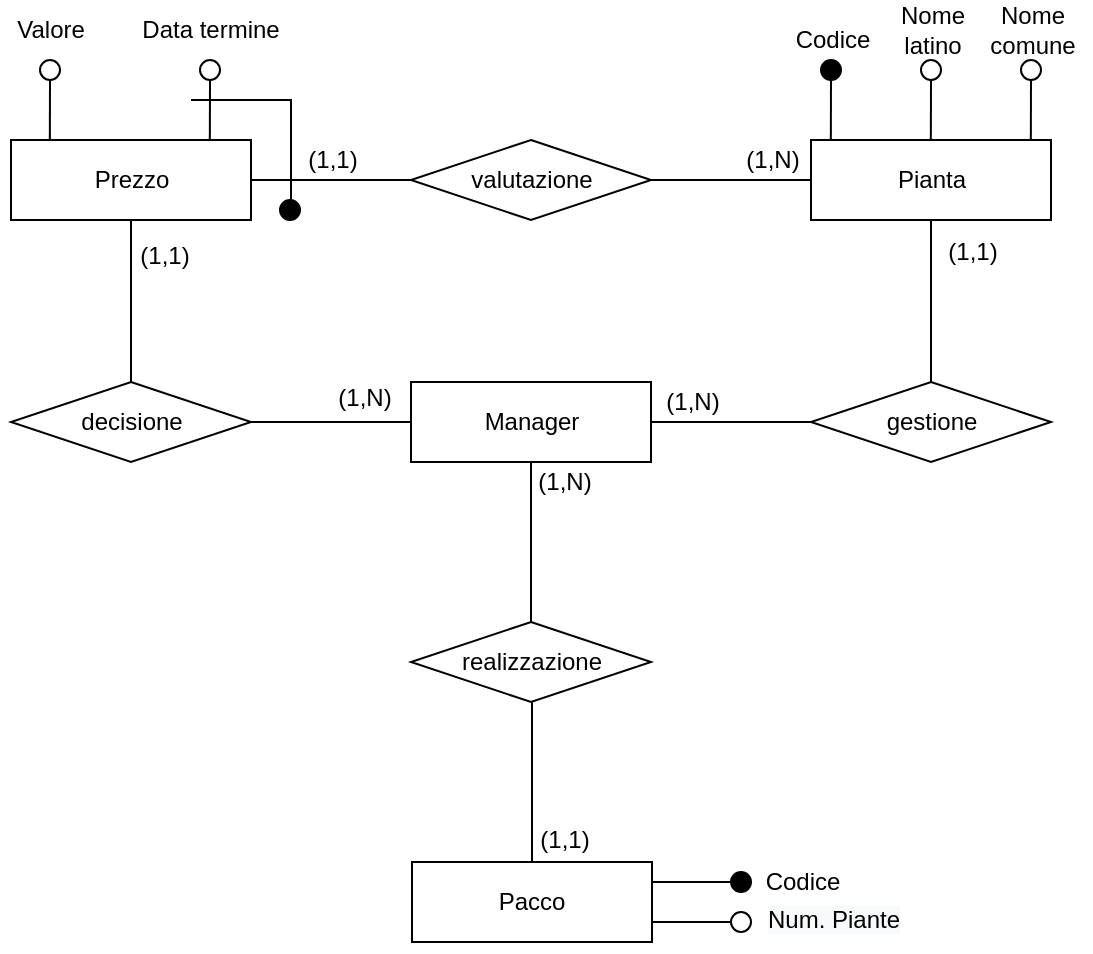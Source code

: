 <mxfile version="16.6.4" type="github">
  <diagram id="y3QiWWvVLMp9Rzac0zrA" name="Page-1">
    <mxGraphModel dx="1038" dy="547" grid="1" gridSize="10" guides="1" tooltips="1" connect="1" arrows="1" fold="1" page="1" pageScale="1" pageWidth="1169" pageHeight="827" math="0" shadow="0">
      <root>
        <mxCell id="0" />
        <mxCell id="1" parent="0" />
        <mxCell id="xCrdhjZaUTvb06V7xQC9-1" value="Pianta" style="rounded=0;whiteSpace=wrap;html=1;strokeWidth=1;perimeterSpacing=0;" vertex="1" parent="1">
          <mxGeometry x="679.5" y="119" width="120" height="40" as="geometry" />
        </mxCell>
        <mxCell id="xCrdhjZaUTvb06V7xQC9-2" value="" style="endArrow=none;html=1;rounded=0;fillColor=#000000;entryX=0.166;entryY=0;entryDx=0;entryDy=0;entryPerimeter=0;exitX=0.5;exitY=1;exitDx=0;exitDy=0;" edge="1" parent="1" source="xCrdhjZaUTvb06V7xQC9-3">
          <mxGeometry width="50" height="50" relative="1" as="geometry">
            <mxPoint x="689.5" y="99" as="sourcePoint" />
            <mxPoint x="689.42" y="119" as="targetPoint" />
          </mxGeometry>
        </mxCell>
        <mxCell id="xCrdhjZaUTvb06V7xQC9-3" value="" style="ellipse;whiteSpace=wrap;html=1;aspect=fixed;strokeWidth=1;fillColor=#000000;" vertex="1" parent="1">
          <mxGeometry x="684.5" y="79" width="10" height="10" as="geometry" />
        </mxCell>
        <mxCell id="xCrdhjZaUTvb06V7xQC9-4" value="Codice" style="text;html=1;align=center;verticalAlign=middle;resizable=0;points=[];autosize=1;strokeColor=none;fillColor=none;" vertex="1" parent="1">
          <mxGeometry x="664.5" y="59" width="50" height="20" as="geometry" />
        </mxCell>
        <mxCell id="xCrdhjZaUTvb06V7xQC9-5" value="" style="endArrow=none;html=1;rounded=0;fillColor=#000000;entryX=0.166;entryY=0;entryDx=0;entryDy=0;entryPerimeter=0;exitX=0.5;exitY=1;exitDx=0;exitDy=0;" edge="1" parent="1" source="xCrdhjZaUTvb06V7xQC9-6">
          <mxGeometry width="50" height="50" relative="1" as="geometry">
            <mxPoint x="739.5" y="99" as="sourcePoint" />
            <mxPoint x="739.42" y="119" as="targetPoint" />
          </mxGeometry>
        </mxCell>
        <mxCell id="xCrdhjZaUTvb06V7xQC9-6" value="" style="ellipse;whiteSpace=wrap;html=1;aspect=fixed;strokeWidth=1;fillColor=none;" vertex="1" parent="1">
          <mxGeometry x="734.5" y="79" width="10" height="10" as="geometry" />
        </mxCell>
        <mxCell id="xCrdhjZaUTvb06V7xQC9-7" value="Nome &lt;br&gt;latino" style="text;html=1;align=center;verticalAlign=middle;resizable=0;points=[];autosize=1;strokeColor=none;fillColor=none;" vertex="1" parent="1">
          <mxGeometry x="714.5" y="49" width="50" height="30" as="geometry" />
        </mxCell>
        <mxCell id="xCrdhjZaUTvb06V7xQC9-8" value="" style="endArrow=none;html=1;rounded=0;fillColor=#000000;entryX=0.166;entryY=0;entryDx=0;entryDy=0;entryPerimeter=0;exitX=0.5;exitY=1;exitDx=0;exitDy=0;" edge="1" parent="1" source="xCrdhjZaUTvb06V7xQC9-9">
          <mxGeometry width="50" height="50" relative="1" as="geometry">
            <mxPoint x="789.5" y="99" as="sourcePoint" />
            <mxPoint x="789.42" y="119" as="targetPoint" />
          </mxGeometry>
        </mxCell>
        <mxCell id="xCrdhjZaUTvb06V7xQC9-9" value="" style="ellipse;whiteSpace=wrap;html=1;aspect=fixed;strokeWidth=1;fillColor=none;" vertex="1" parent="1">
          <mxGeometry x="784.5" y="79" width="10" height="10" as="geometry" />
        </mxCell>
        <mxCell id="xCrdhjZaUTvb06V7xQC9-10" value="Nome &lt;br&gt;comune" style="text;html=1;align=center;verticalAlign=middle;resizable=0;points=[];autosize=1;strokeColor=none;fillColor=none;" vertex="1" parent="1">
          <mxGeometry x="759.5" y="49" width="60" height="30" as="geometry" />
        </mxCell>
        <mxCell id="xCrdhjZaUTvb06V7xQC9-11" value="Prezzo" style="rounded=0;whiteSpace=wrap;html=1;strokeWidth=1;perimeterSpacing=0;" vertex="1" parent="1">
          <mxGeometry x="279.5" y="119" width="120" height="40" as="geometry" />
        </mxCell>
        <mxCell id="xCrdhjZaUTvb06V7xQC9-12" value="valutazione" style="rhombus;whiteSpace=wrap;html=1;" vertex="1" parent="1">
          <mxGeometry x="479.5" y="119" width="120" height="40" as="geometry" />
        </mxCell>
        <mxCell id="xCrdhjZaUTvb06V7xQC9-13" value="" style="endArrow=none;html=1;rounded=0;entryX=0;entryY=0.5;entryDx=0;entryDy=0;exitX=1;exitY=0.5;exitDx=0;exitDy=0;" edge="1" parent="1" source="xCrdhjZaUTvb06V7xQC9-12" target="xCrdhjZaUTvb06V7xQC9-1">
          <mxGeometry width="50" height="50" relative="1" as="geometry">
            <mxPoint x="569.5" y="239" as="sourcePoint" />
            <mxPoint x="619.5" y="189" as="targetPoint" />
          </mxGeometry>
        </mxCell>
        <mxCell id="xCrdhjZaUTvb06V7xQC9-14" value="" style="endArrow=none;html=1;rounded=0;entryX=1;entryY=0.5;entryDx=0;entryDy=0;exitX=0;exitY=0.5;exitDx=0;exitDy=0;" edge="1" parent="1" source="xCrdhjZaUTvb06V7xQC9-12" target="xCrdhjZaUTvb06V7xQC9-11">
          <mxGeometry width="50" height="50" relative="1" as="geometry">
            <mxPoint x="569.5" y="239" as="sourcePoint" />
            <mxPoint x="619.5" y="189" as="targetPoint" />
          </mxGeometry>
        </mxCell>
        <mxCell id="xCrdhjZaUTvb06V7xQC9-15" value="" style="endArrow=none;html=1;rounded=0;fillColor=#000000;entryX=0.166;entryY=0;entryDx=0;entryDy=0;entryPerimeter=0;exitX=0.5;exitY=1;exitDx=0;exitDy=0;" edge="1" parent="1" source="xCrdhjZaUTvb06V7xQC9-16">
          <mxGeometry width="50" height="50" relative="1" as="geometry">
            <mxPoint x="299" y="99" as="sourcePoint" />
            <mxPoint x="298.92" y="119" as="targetPoint" />
          </mxGeometry>
        </mxCell>
        <mxCell id="xCrdhjZaUTvb06V7xQC9-16" value="" style="ellipse;whiteSpace=wrap;html=1;aspect=fixed;strokeWidth=1;fillColor=none;" vertex="1" parent="1">
          <mxGeometry x="294" y="79" width="10" height="10" as="geometry" />
        </mxCell>
        <mxCell id="xCrdhjZaUTvb06V7xQC9-17" value="" style="endArrow=none;html=1;rounded=0;fillColor=#000000;entryX=0.166;entryY=0;entryDx=0;entryDy=0;entryPerimeter=0;exitX=0.5;exitY=1;exitDx=0;exitDy=0;" edge="1" parent="1" source="xCrdhjZaUTvb06V7xQC9-18">
          <mxGeometry width="50" height="50" relative="1" as="geometry">
            <mxPoint x="379" y="99" as="sourcePoint" />
            <mxPoint x="378.92" y="119" as="targetPoint" />
          </mxGeometry>
        </mxCell>
        <mxCell id="xCrdhjZaUTvb06V7xQC9-18" value="" style="ellipse;whiteSpace=wrap;html=1;aspect=fixed;strokeWidth=1;fillColor=none;" vertex="1" parent="1">
          <mxGeometry x="374" y="79" width="10" height="10" as="geometry" />
        </mxCell>
        <mxCell id="xCrdhjZaUTvb06V7xQC9-19" value="Data termine" style="text;html=1;align=center;verticalAlign=middle;resizable=0;points=[];autosize=1;strokeColor=none;fillColor=none;" vertex="1" parent="1">
          <mxGeometry x="339" y="54" width="80" height="20" as="geometry" />
        </mxCell>
        <mxCell id="xCrdhjZaUTvb06V7xQC9-20" value="Valore" style="text;html=1;align=center;verticalAlign=middle;resizable=0;points=[];autosize=1;strokeColor=none;fillColor=none;" vertex="1" parent="1">
          <mxGeometry x="274" y="54" width="50" height="20" as="geometry" />
        </mxCell>
        <mxCell id="xCrdhjZaUTvb06V7xQC9-21" value="" style="endArrow=none;html=1;rounded=0;" edge="1" parent="1">
          <mxGeometry width="50" height="50" relative="1" as="geometry">
            <mxPoint x="369.5" y="99" as="sourcePoint" />
            <mxPoint x="419.5" y="149" as="targetPoint" />
            <Array as="points">
              <mxPoint x="419.5" y="99" />
            </Array>
          </mxGeometry>
        </mxCell>
        <mxCell id="xCrdhjZaUTvb06V7xQC9-22" value="" style="ellipse;whiteSpace=wrap;html=1;aspect=fixed;strokeWidth=1;fillColor=#000000;" vertex="1" parent="1">
          <mxGeometry x="414" y="149" width="10" height="10" as="geometry" />
        </mxCell>
        <mxCell id="xCrdhjZaUTvb06V7xQC9-23" value="(1,N)" style="text;html=1;align=center;verticalAlign=middle;resizable=0;points=[];autosize=1;strokeColor=none;fillColor=none;" vertex="1" parent="1">
          <mxGeometry x="639.5" y="119" width="40" height="20" as="geometry" />
        </mxCell>
        <mxCell id="xCrdhjZaUTvb06V7xQC9-24" value="(1,1)" style="text;html=1;align=center;verticalAlign=middle;resizable=0;points=[];autosize=1;strokeColor=none;fillColor=none;" vertex="1" parent="1">
          <mxGeometry x="419.5" y="119" width="40" height="20" as="geometry" />
        </mxCell>
        <mxCell id="xCrdhjZaUTvb06V7xQC9-25" value="Manager" style="rounded=0;whiteSpace=wrap;html=1;strokeWidth=1;perimeterSpacing=0;" vertex="1" parent="1">
          <mxGeometry x="479.5" y="240" width="120" height="40" as="geometry" />
        </mxCell>
        <mxCell id="xCrdhjZaUTvb06V7xQC9-26" value="realizzazione" style="rhombus;whiteSpace=wrap;html=1;" vertex="1" parent="1">
          <mxGeometry x="479.5" y="360" width="120" height="40" as="geometry" />
        </mxCell>
        <mxCell id="xCrdhjZaUTvb06V7xQC9-27" value="gestione" style="rhombus;whiteSpace=wrap;html=1;" vertex="1" parent="1">
          <mxGeometry x="679.5" y="240" width="120" height="40" as="geometry" />
        </mxCell>
        <mxCell id="xCrdhjZaUTvb06V7xQC9-28" value="decisione" style="rhombus;whiteSpace=wrap;html=1;" vertex="1" parent="1">
          <mxGeometry x="279.5" y="240" width="120" height="40" as="geometry" />
        </mxCell>
        <mxCell id="xCrdhjZaUTvb06V7xQC9-30" value="" style="endArrow=none;html=1;rounded=0;exitX=1;exitY=0.5;exitDx=0;exitDy=0;entryX=0;entryY=0.5;entryDx=0;entryDy=0;" edge="1" parent="1" source="xCrdhjZaUTvb06V7xQC9-28" target="xCrdhjZaUTvb06V7xQC9-25">
          <mxGeometry width="50" height="50" relative="1" as="geometry">
            <mxPoint x="480" y="250" as="sourcePoint" />
            <mxPoint x="530" y="200" as="targetPoint" />
          </mxGeometry>
        </mxCell>
        <mxCell id="xCrdhjZaUTvb06V7xQC9-31" value="" style="endArrow=none;html=1;rounded=0;exitX=0.5;exitY=0;exitDx=0;exitDy=0;entryX=0.5;entryY=1;entryDx=0;entryDy=0;" edge="1" parent="1" source="xCrdhjZaUTvb06V7xQC9-28" target="xCrdhjZaUTvb06V7xQC9-11">
          <mxGeometry width="50" height="50" relative="1" as="geometry">
            <mxPoint x="480" y="250" as="sourcePoint" />
            <mxPoint x="530" y="200" as="targetPoint" />
          </mxGeometry>
        </mxCell>
        <mxCell id="xCrdhjZaUTvb06V7xQC9-32" value="(1,1)" style="text;html=1;align=center;verticalAlign=middle;resizable=0;points=[];autosize=1;strokeColor=none;fillColor=none;" vertex="1" parent="1">
          <mxGeometry x="336" y="167" width="40" height="20" as="geometry" />
        </mxCell>
        <mxCell id="xCrdhjZaUTvb06V7xQC9-33" value="(1,N)" style="text;html=1;align=center;verticalAlign=middle;resizable=0;points=[];autosize=1;strokeColor=none;fillColor=none;" vertex="1" parent="1">
          <mxGeometry x="436" y="238" width="40" height="20" as="geometry" />
        </mxCell>
        <mxCell id="xCrdhjZaUTvb06V7xQC9-34" value="" style="endArrow=none;html=1;rounded=0;entryX=0.5;entryY=1;entryDx=0;entryDy=0;exitX=0.5;exitY=0;exitDx=0;exitDy=0;" edge="1" parent="1" source="xCrdhjZaUTvb06V7xQC9-27" target="xCrdhjZaUTvb06V7xQC9-1">
          <mxGeometry width="50" height="50" relative="1" as="geometry">
            <mxPoint x="720" y="230" as="sourcePoint" />
            <mxPoint x="770" y="180" as="targetPoint" />
          </mxGeometry>
        </mxCell>
        <mxCell id="xCrdhjZaUTvb06V7xQC9-35" value="" style="endArrow=none;html=1;rounded=0;exitX=1;exitY=0.5;exitDx=0;exitDy=0;entryX=0;entryY=0.5;entryDx=0;entryDy=0;" edge="1" parent="1" source="xCrdhjZaUTvb06V7xQC9-25" target="xCrdhjZaUTvb06V7xQC9-27">
          <mxGeometry width="50" height="50" relative="1" as="geometry">
            <mxPoint x="720" y="230" as="sourcePoint" />
            <mxPoint x="770" y="180" as="targetPoint" />
          </mxGeometry>
        </mxCell>
        <mxCell id="xCrdhjZaUTvb06V7xQC9-36" value="(1,1)" style="text;html=1;align=center;verticalAlign=middle;resizable=0;points=[];autosize=1;strokeColor=none;fillColor=none;" vertex="1" parent="1">
          <mxGeometry x="739.5" y="165" width="40" height="20" as="geometry" />
        </mxCell>
        <mxCell id="xCrdhjZaUTvb06V7xQC9-37" value="(1,N)" style="text;html=1;align=center;verticalAlign=middle;resizable=0;points=[];autosize=1;strokeColor=none;fillColor=none;" vertex="1" parent="1">
          <mxGeometry x="599.5" y="240" width="40" height="20" as="geometry" />
        </mxCell>
        <mxCell id="xCrdhjZaUTvb06V7xQC9-38" value="" style="endArrow=none;html=1;rounded=0;exitX=0.5;exitY=0;exitDx=0;exitDy=0;entryX=0.5;entryY=1;entryDx=0;entryDy=0;" edge="1" parent="1" source="xCrdhjZaUTvb06V7xQC9-26" target="xCrdhjZaUTvb06V7xQC9-25">
          <mxGeometry width="50" height="50" relative="1" as="geometry">
            <mxPoint x="500" y="270" as="sourcePoint" />
            <mxPoint x="550" y="220" as="targetPoint" />
          </mxGeometry>
        </mxCell>
        <mxCell id="xCrdhjZaUTvb06V7xQC9-39" value="Pacco" style="rounded=0;whiteSpace=wrap;html=1;strokeWidth=1;perimeterSpacing=0;" vertex="1" parent="1">
          <mxGeometry x="480" y="480" width="120" height="40" as="geometry" />
        </mxCell>
        <mxCell id="xCrdhjZaUTvb06V7xQC9-42" value="Codice" style="text;html=1;align=center;verticalAlign=middle;resizable=0;points=[];autosize=1;strokeColor=none;fillColor=none;" vertex="1" parent="1">
          <mxGeometry x="649.5" y="480" width="50" height="20" as="geometry" />
        </mxCell>
        <mxCell id="xCrdhjZaUTvb06V7xQC9-43" value="" style="endArrow=none;html=1;rounded=0;fillColor=#000000;entryX=1;entryY=0.25;entryDx=0;entryDy=0;exitX=0;exitY=0.5;exitDx=0;exitDy=0;" edge="1" parent="1" source="xCrdhjZaUTvb06V7xQC9-44" target="xCrdhjZaUTvb06V7xQC9-39">
          <mxGeometry width="50" height="50" relative="1" as="geometry">
            <mxPoint x="584" y="459" as="sourcePoint" />
            <mxPoint x="583.92" y="479" as="targetPoint" />
          </mxGeometry>
        </mxCell>
        <mxCell id="xCrdhjZaUTvb06V7xQC9-44" value="" style="ellipse;whiteSpace=wrap;html=1;aspect=fixed;strokeWidth=1;fillColor=#000000;" vertex="1" parent="1">
          <mxGeometry x="639.5" y="485" width="10" height="10" as="geometry" />
        </mxCell>
        <mxCell id="xCrdhjZaUTvb06V7xQC9-45" value="&lt;span style=&quot;color: rgb(0 , 0 , 0) ; font-family: &amp;#34;helvetica&amp;#34; ; font-size: 12px ; font-style: normal ; font-weight: 400 ; letter-spacing: normal ; text-align: center ; text-indent: 0px ; text-transform: none ; word-spacing: 0px ; background-color: rgb(248 , 249 , 250) ; display: inline ; float: none&quot;&gt;Num. Piante&lt;/span&gt;" style="text;whiteSpace=wrap;html=1;" vertex="1" parent="1">
          <mxGeometry x="655.5" y="495" width="80" height="30" as="geometry" />
        </mxCell>
        <mxCell id="xCrdhjZaUTvb06V7xQC9-49" value="" style="endArrow=none;html=1;rounded=0;fillColor=#000000;exitX=0;exitY=0.5;exitDx=0;exitDy=0;entryX=1;entryY=0.75;entryDx=0;entryDy=0;" edge="1" parent="1" source="xCrdhjZaUTvb06V7xQC9-50" target="xCrdhjZaUTvb06V7xQC9-39">
          <mxGeometry width="50" height="50" relative="1" as="geometry">
            <mxPoint x="584" y="479" as="sourcePoint" />
            <mxPoint x="610" y="510" as="targetPoint" />
          </mxGeometry>
        </mxCell>
        <mxCell id="xCrdhjZaUTvb06V7xQC9-50" value="" style="ellipse;whiteSpace=wrap;html=1;aspect=fixed;strokeWidth=1;fillColor=none;" vertex="1" parent="1">
          <mxGeometry x="639.5" y="505" width="10" height="10" as="geometry" />
        </mxCell>
        <mxCell id="xCrdhjZaUTvb06V7xQC9-51" value="" style="endArrow=none;html=1;rounded=0;entryX=0.5;entryY=0;entryDx=0;entryDy=0;" edge="1" parent="1" target="xCrdhjZaUTvb06V7xQC9-39">
          <mxGeometry width="50" height="50" relative="1" as="geometry">
            <mxPoint x="540" y="400" as="sourcePoint" />
            <mxPoint x="590" y="350" as="targetPoint" />
          </mxGeometry>
        </mxCell>
        <mxCell id="xCrdhjZaUTvb06V7xQC9-52" value="(1,1)" style="text;html=1;align=center;verticalAlign=middle;resizable=0;points=[];autosize=1;strokeColor=none;fillColor=none;" vertex="1" parent="1">
          <mxGeometry x="536" y="459" width="40" height="20" as="geometry" />
        </mxCell>
        <mxCell id="xCrdhjZaUTvb06V7xQC9-53" value="(1,N)" style="text;html=1;align=center;verticalAlign=middle;resizable=0;points=[];autosize=1;strokeColor=none;fillColor=none;" vertex="1" parent="1">
          <mxGeometry x="536" y="280" width="40" height="20" as="geometry" />
        </mxCell>
      </root>
    </mxGraphModel>
  </diagram>
</mxfile>

